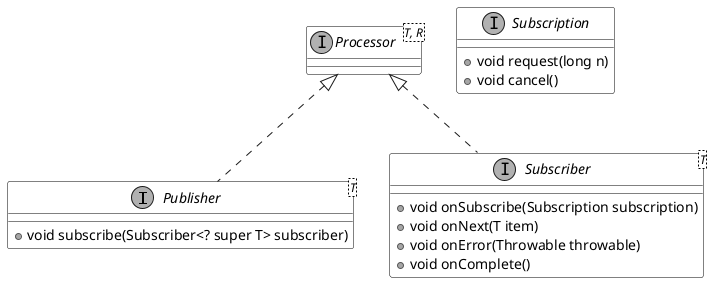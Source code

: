 @startuml

scale 1.0
set namespaceSeparator none

skinparam monochrome true
skinparam ClassBackgroundColor white
skinparam ClassBorderColor black
skinparam CircledCharacterFontStyle normal

interface Publisher<T> {
+ void subscribe(Subscriber<? super T> subscriber)
}

interface Subscriber<T> {
+ void onSubscribe(Subscription subscription)
+ void onNext(T item)
+ void onError(Throwable throwable)
+ void onComplete()
}

interface Subscription {
+ void request(long n)
+ void cancel()
}

interface Processor<T, R> {
}

Processor <|.. Publisher
Processor <|.. Subscriber

@enduml
